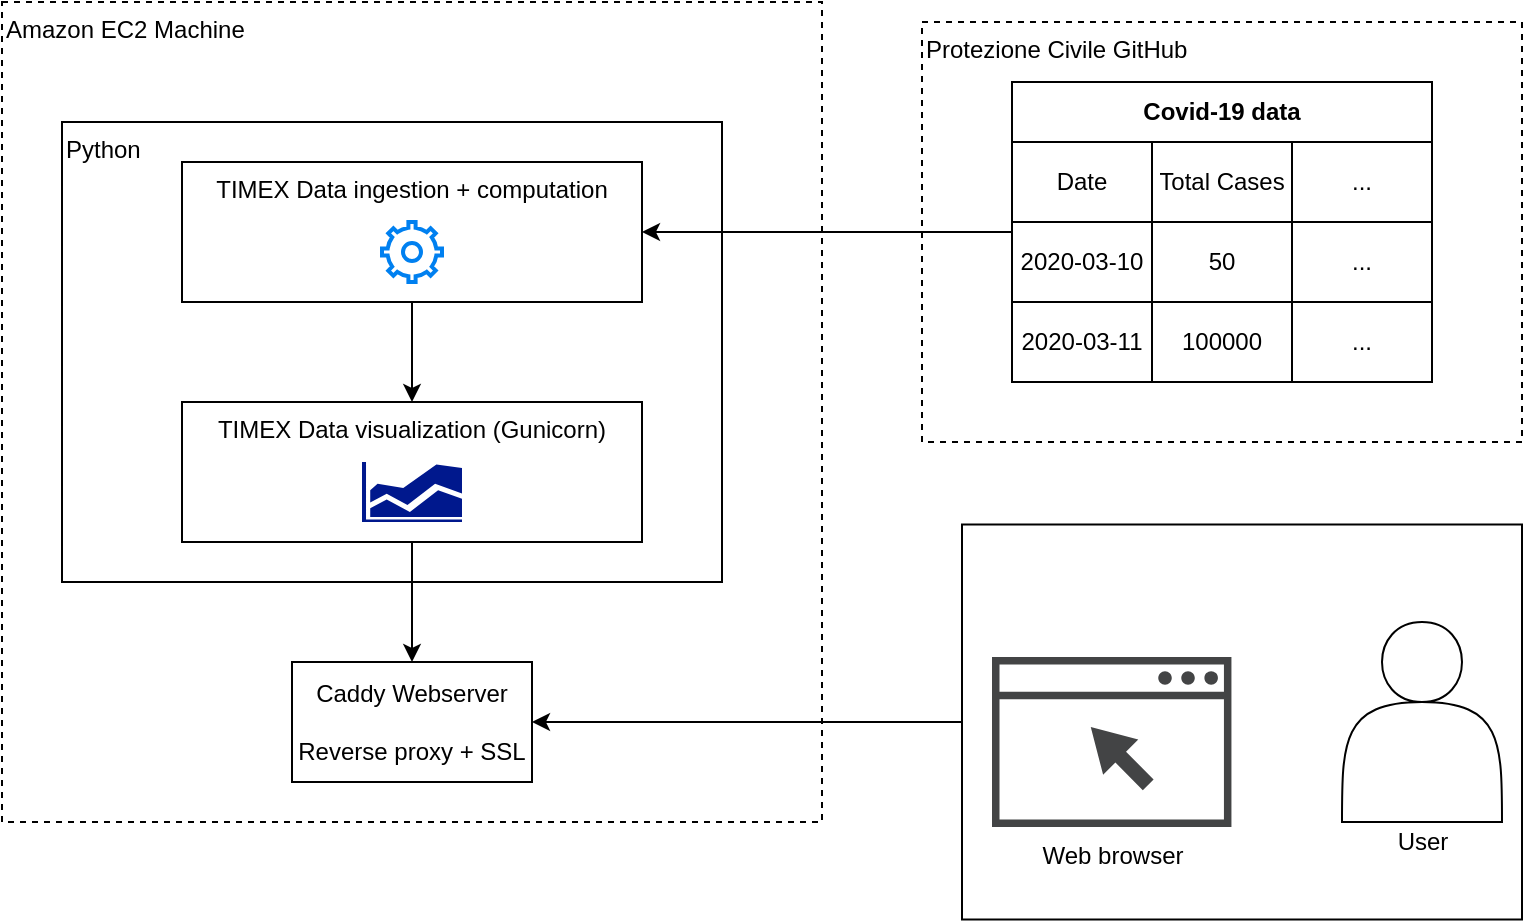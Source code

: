 <mxfile version="14.1.8" type="device"><diagram id="hhH-WOvOU_XX3onBwtbF" name="Pagina-1"><mxGraphModel dx="1062" dy="624" grid="1" gridSize="10" guides="1" tooltips="1" connect="1" arrows="1" fold="1" page="1" pageScale="1" pageWidth="1200" pageHeight="1920" math="0" shadow="0"><root><mxCell id="0"/><mxCell id="1" parent="0"/><mxCell id="9UGYPONib6KV7CKJi72J-1" value="Amazon EC2 Machine" style="whiteSpace=wrap;html=1;aspect=fixed;fillColor=none;verticalAlign=top;align=left;dashed=1;" vertex="1" parent="1"><mxGeometry x="210" y="200" width="410" height="410" as="geometry"/></mxCell><mxCell id="9UGYPONib6KV7CKJi72J-2" value="Python" style="rounded=0;whiteSpace=wrap;html=1;fillColor=none;align=left;verticalAlign=top;" vertex="1" parent="1"><mxGeometry x="240" y="260" width="330" height="230" as="geometry"/></mxCell><mxCell id="9UGYPONib6KV7CKJi72J-3" value="Protezione Civile GitHub" style="rounded=0;whiteSpace=wrap;html=1;fillColor=none;align=left;verticalAlign=top;dashed=1;" vertex="1" parent="1"><mxGeometry x="670" y="210" width="300" height="210" as="geometry"/></mxCell><mxCell id="9UGYPONib6KV7CKJi72J-28" style="edgeStyle=orthogonalEdgeStyle;rounded=0;orthogonalLoop=1;jettySize=auto;html=1;entryX=1;entryY=0.5;entryDx=0;entryDy=0;" edge="1" parent="1" source="9UGYPONib6KV7CKJi72J-5" target="9UGYPONib6KV7CKJi72J-18"><mxGeometry relative="1" as="geometry"/></mxCell><mxCell id="9UGYPONib6KV7CKJi72J-5" value="Covid-19 data" style="shape=table;html=1;whiteSpace=wrap;startSize=30;container=1;collapsible=0;childLayout=tableLayout;fontStyle=1;align=center;fillColor=none;" vertex="1" parent="1"><mxGeometry x="715" y="240" width="210" height="150" as="geometry"/></mxCell><mxCell id="9UGYPONib6KV7CKJi72J-6" value="" style="shape=partialRectangle;html=1;whiteSpace=wrap;collapsible=0;dropTarget=0;pointerEvents=0;fillColor=none;top=0;left=0;bottom=0;right=0;points=[[0,0.5],[1,0.5]];portConstraint=eastwest;" vertex="1" parent="9UGYPONib6KV7CKJi72J-5"><mxGeometry y="30" width="210" height="40" as="geometry"/></mxCell><mxCell id="9UGYPONib6KV7CKJi72J-7" value="Date" style="shape=partialRectangle;html=1;whiteSpace=wrap;connectable=0;fillColor=none;top=0;left=0;bottom=0;right=0;overflow=hidden;" vertex="1" parent="9UGYPONib6KV7CKJi72J-6"><mxGeometry width="70" height="40" as="geometry"/></mxCell><mxCell id="9UGYPONib6KV7CKJi72J-8" value="Total Cases" style="shape=partialRectangle;html=1;whiteSpace=wrap;connectable=0;fillColor=none;top=0;left=0;bottom=0;right=0;overflow=hidden;" vertex="1" parent="9UGYPONib6KV7CKJi72J-6"><mxGeometry x="70" width="70" height="40" as="geometry"/></mxCell><mxCell id="9UGYPONib6KV7CKJi72J-9" value="..." style="shape=partialRectangle;html=1;whiteSpace=wrap;connectable=0;fillColor=none;top=0;left=0;bottom=0;right=0;overflow=hidden;" vertex="1" parent="9UGYPONib6KV7CKJi72J-6"><mxGeometry x="140" width="70" height="40" as="geometry"/></mxCell><mxCell id="9UGYPONib6KV7CKJi72J-10" value="" style="shape=partialRectangle;html=1;whiteSpace=wrap;collapsible=0;dropTarget=0;pointerEvents=0;fillColor=none;top=0;left=0;bottom=0;right=0;points=[[0,0.5],[1,0.5]];portConstraint=eastwest;" vertex="1" parent="9UGYPONib6KV7CKJi72J-5"><mxGeometry y="70" width="210" height="40" as="geometry"/></mxCell><mxCell id="9UGYPONib6KV7CKJi72J-11" value="2020-03-10" style="shape=partialRectangle;html=1;whiteSpace=wrap;connectable=0;fillColor=none;top=0;left=0;bottom=0;right=0;overflow=hidden;" vertex="1" parent="9UGYPONib6KV7CKJi72J-10"><mxGeometry width="70" height="40" as="geometry"/></mxCell><mxCell id="9UGYPONib6KV7CKJi72J-12" value="50" style="shape=partialRectangle;html=1;whiteSpace=wrap;connectable=0;fillColor=none;top=0;left=0;bottom=0;right=0;overflow=hidden;" vertex="1" parent="9UGYPONib6KV7CKJi72J-10"><mxGeometry x="70" width="70" height="40" as="geometry"/></mxCell><mxCell id="9UGYPONib6KV7CKJi72J-13" value="..." style="shape=partialRectangle;html=1;whiteSpace=wrap;connectable=0;fillColor=none;top=0;left=0;bottom=0;right=0;overflow=hidden;" vertex="1" parent="9UGYPONib6KV7CKJi72J-10"><mxGeometry x="140" width="70" height="40" as="geometry"/></mxCell><mxCell id="9UGYPONib6KV7CKJi72J-14" value="" style="shape=partialRectangle;html=1;whiteSpace=wrap;collapsible=0;dropTarget=0;pointerEvents=0;fillColor=none;top=0;left=0;bottom=0;right=0;points=[[0,0.5],[1,0.5]];portConstraint=eastwest;" vertex="1" parent="9UGYPONib6KV7CKJi72J-5"><mxGeometry y="110" width="210" height="40" as="geometry"/></mxCell><mxCell id="9UGYPONib6KV7CKJi72J-15" value="2020-03-11" style="shape=partialRectangle;html=1;whiteSpace=wrap;connectable=0;fillColor=none;top=0;left=0;bottom=0;right=0;overflow=hidden;" vertex="1" parent="9UGYPONib6KV7CKJi72J-14"><mxGeometry width="70" height="40" as="geometry"/></mxCell><mxCell id="9UGYPONib6KV7CKJi72J-16" value="100000" style="shape=partialRectangle;html=1;whiteSpace=wrap;connectable=0;fillColor=none;top=0;left=0;bottom=0;right=0;overflow=hidden;" vertex="1" parent="9UGYPONib6KV7CKJi72J-14"><mxGeometry x="70" width="70" height="40" as="geometry"/></mxCell><mxCell id="9UGYPONib6KV7CKJi72J-17" value="..." style="shape=partialRectangle;html=1;whiteSpace=wrap;connectable=0;fillColor=none;top=0;left=0;bottom=0;right=0;overflow=hidden;" vertex="1" parent="9UGYPONib6KV7CKJi72J-14"><mxGeometry x="140" width="70" height="40" as="geometry"/></mxCell><mxCell id="9UGYPONib6KV7CKJi72J-22" style="edgeStyle=orthogonalEdgeStyle;rounded=0;orthogonalLoop=1;jettySize=auto;html=1;entryX=0.5;entryY=0;entryDx=0;entryDy=0;" edge="1" parent="1" source="9UGYPONib6KV7CKJi72J-18" target="9UGYPONib6KV7CKJi72J-20"><mxGeometry relative="1" as="geometry"/></mxCell><mxCell id="9UGYPONib6KV7CKJi72J-18" value="TIMEX Data ingestion + computation" style="rounded=0;whiteSpace=wrap;html=1;fillColor=none;align=center;verticalAlign=top;" vertex="1" parent="1"><mxGeometry x="300" y="280" width="230" height="70" as="geometry"/></mxCell><mxCell id="9UGYPONib6KV7CKJi72J-19" value="" style="html=1;verticalLabelPosition=bottom;align=center;labelBackgroundColor=#ffffff;verticalAlign=top;strokeWidth=2;strokeColor=#0080F0;shadow=0;dashed=0;shape=mxgraph.ios7.icons.settings;fillColor=none;" vertex="1" parent="1"><mxGeometry x="400" y="310" width="30" height="30" as="geometry"/></mxCell><mxCell id="9UGYPONib6KV7CKJi72J-27" style="edgeStyle=orthogonalEdgeStyle;rounded=0;orthogonalLoop=1;jettySize=auto;html=1;entryX=0.5;entryY=0;entryDx=0;entryDy=0;" edge="1" parent="1" source="9UGYPONib6KV7CKJi72J-20" target="9UGYPONib6KV7CKJi72J-26"><mxGeometry relative="1" as="geometry"/></mxCell><mxCell id="9UGYPONib6KV7CKJi72J-20" value="TIMEX Data visualization (Gunicorn)" style="rounded=0;whiteSpace=wrap;html=1;fillColor=none;align=center;verticalAlign=top;" vertex="1" parent="1"><mxGeometry x="300" y="400" width="230" height="70" as="geometry"/></mxCell><mxCell id="9UGYPONib6KV7CKJi72J-25" value="" style="pointerEvents=1;shadow=0;dashed=0;html=1;strokeColor=none;labelPosition=center;verticalLabelPosition=bottom;verticalAlign=top;align=center;fillColor=#00188D;shape=mxgraph.mscae.general.graph" vertex="1" parent="1"><mxGeometry x="390" y="430" width="50" height="30" as="geometry"/></mxCell><mxCell id="9UGYPONib6KV7CKJi72J-26" value="Caddy Webserver&lt;br&gt;&lt;br&gt;Reverse proxy + SSL" style="rounded=0;whiteSpace=wrap;html=1;fillColor=none;align=center;" vertex="1" parent="1"><mxGeometry x="355" y="530" width="120" height="60" as="geometry"/></mxCell><mxCell id="9UGYPONib6KV7CKJi72J-29" value="" style="shape=actor;whiteSpace=wrap;html=1;fillColor=none;align=center;" vertex="1" parent="1"><mxGeometry x="880" y="510" width="80" height="100" as="geometry"/></mxCell><mxCell id="9UGYPONib6KV7CKJi72J-30" value="User" style="text;html=1;align=center;verticalAlign=middle;resizable=0;points=[];autosize=1;" vertex="1" parent="1"><mxGeometry x="900" y="610" width="40" height="20" as="geometry"/></mxCell><mxCell id="9UGYPONib6KV7CKJi72J-37" value="Web browser" style="pointerEvents=1;shadow=0;dashed=0;html=1;strokeColor=none;fillColor=#434445;aspect=fixed;labelPosition=center;verticalLabelPosition=bottom;verticalAlign=top;align=center;outlineConnect=0;shape=mxgraph.vvd.web_browser;" vertex="1" parent="1"><mxGeometry x="705" y="527.5" width="119.72" height="85" as="geometry"/></mxCell><mxCell id="9UGYPONib6KV7CKJi72J-39" style="edgeStyle=orthogonalEdgeStyle;rounded=0;orthogonalLoop=1;jettySize=auto;html=1;entryX=1;entryY=0.5;entryDx=0;entryDy=0;" edge="1" parent="1" source="9UGYPONib6KV7CKJi72J-38" target="9UGYPONib6KV7CKJi72J-26"><mxGeometry relative="1" as="geometry"/></mxCell><mxCell id="9UGYPONib6KV7CKJi72J-38" value="" style="rounded=0;whiteSpace=wrap;html=1;fillColor=none;align=center;" vertex="1" parent="1"><mxGeometry x="690" y="461.25" width="280" height="197.5" as="geometry"/></mxCell></root></mxGraphModel></diagram></mxfile>